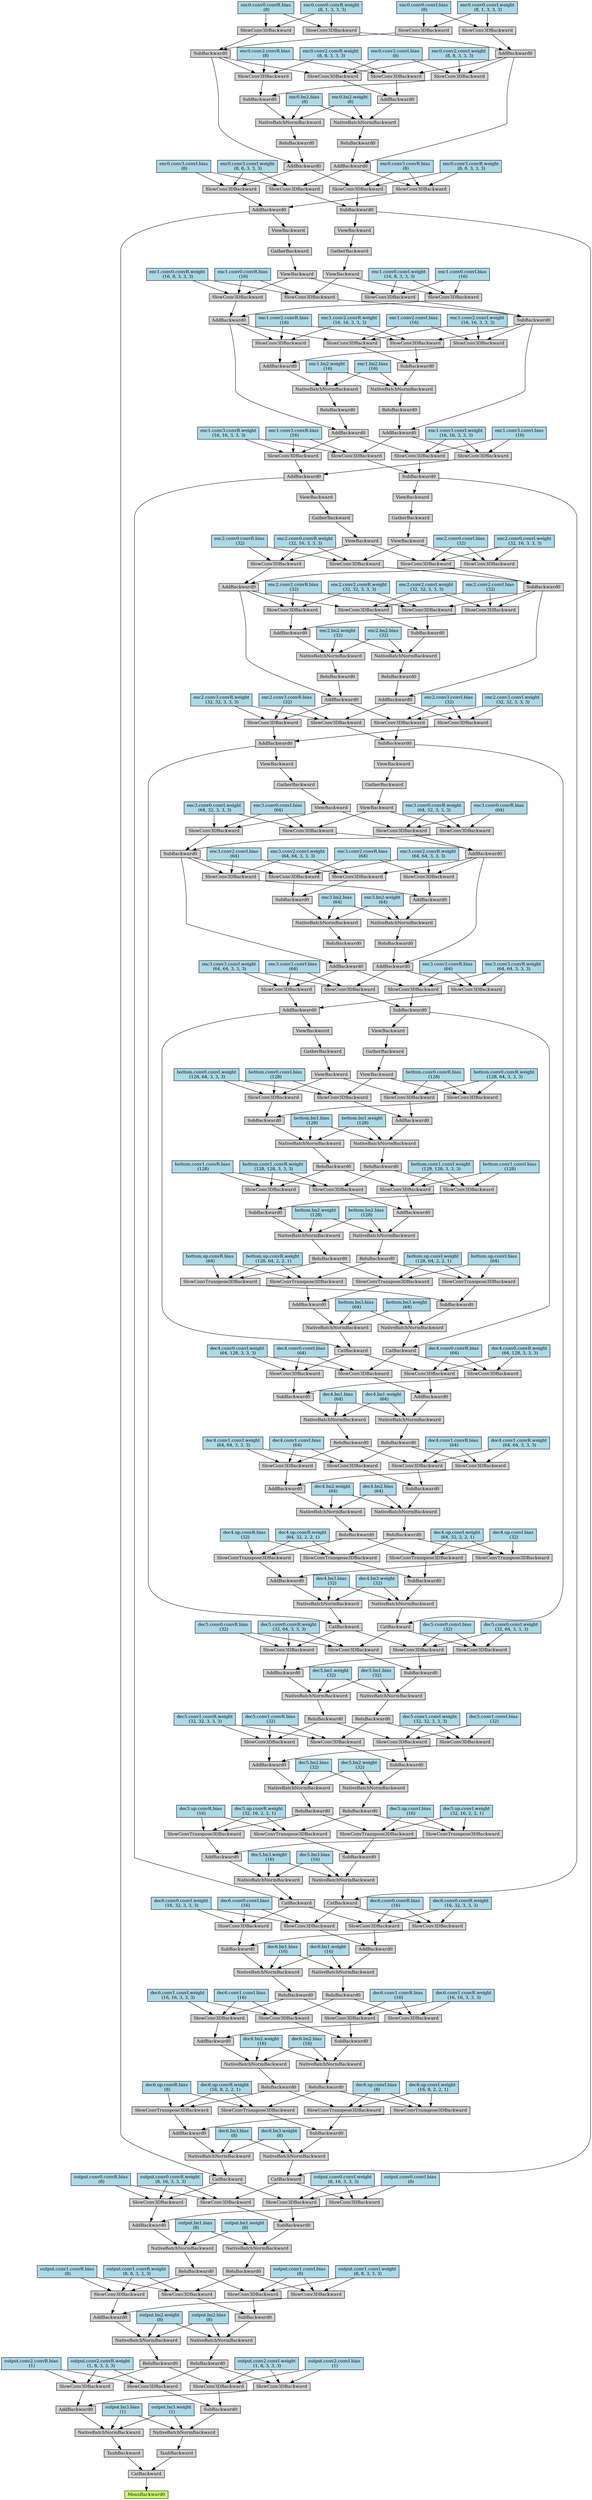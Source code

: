 digraph {
	graph [size="157.35,157.35"]
	node [align=left fontsize=12 height=0.2 ranksep=0.1 shape=box style=filled]
	140082809584384 [label=MeanBackward0 fillcolor=darkolivegreen1]
	140082809584440 -> 140082809584384
	140082809584440 [label=CatBackward]
	140082809584552 -> 140082809584440
	140082809584552 [label=TanhBackward]
	140082809584720 -> 140082809584552
	140082809584720 [label=NativeBatchNormBackward]
	140082809584832 -> 140082809584720
	140082809584832 [label=SubBackward0]
	140082809585056 -> 140082809584832
	140082809585056 [label=SlowConv3DBackward]
	140082809585224 -> 140082809585056
	140082809585224 [label=ReluBackward0]
	140082809585448 -> 140082809585224
	140082809585448 [label=NativeBatchNormBackward]
	140082809585560 -> 140082809585448
	140082809585560 [label=SubBackward0]
	140082809794744 -> 140082809585560
	140082809794744 [label=SlowConv3DBackward]
	140082809794912 -> 140082809794744
	140082809794912 [label=ReluBackward0]
	140082809795136 -> 140082809794912
	140082809795136 [label=NativeBatchNormBackward]
	140082809795248 -> 140082809795136
	140082809795248 [label=SubBackward0]
	140082809795472 -> 140082809795248
	140082809795472 [label=SlowConv3DBackward]
	140082809795640 -> 140082809795472
	140082809795640 [label=CatBackward]
	140082809795864 -> 140082809795640
	140082809795864 [label=NativeBatchNormBackward]
	140082809796032 -> 140082809795864
	140082809796032 [label=SubBackward0]
	140082809796256 -> 140082809796032
	140082809796256 [label=SlowConvTranspose3DBackward]
	140082809796424 -> 140082809796256
	140082809796424 [label=ReluBackward0]
	140082809796648 -> 140082809796424
	140082809796648 [label=NativeBatchNormBackward]
	140082809796760 -> 140082809796648
	140082809796760 [label=SubBackward0]
	140082809796984 -> 140082809796760
	140082809796984 [label=SlowConv3DBackward]
	140082809797152 -> 140082809796984
	140082809797152 [label=ReluBackward0]
	140082809797376 -> 140082809797152
	140082809797376 [label=NativeBatchNormBackward]
	140082809797488 -> 140082809797376
	140082809797488 [label=SubBackward0]
	140082809797712 -> 140082809797488
	140082809797712 [label=SlowConv3DBackward]
	140082809797880 -> 140082809797712
	140082809797880 [label=CatBackward]
	140082809798104 -> 140082809797880
	140082809798104 [label=NativeBatchNormBackward]
	140082809798272 -> 140082809798104
	140082809798272 [label=SubBackward0]
	140082809798496 -> 140082809798272
	140082809798496 [label=SlowConvTranspose3DBackward]
	140082809798728 -> 140082809798496
	140082809798728 [label=ReluBackward0]
	140082809798952 -> 140082809798728
	140082809798952 [label=NativeBatchNormBackward]
	140082809799064 -> 140082809798952
	140082809799064 [label=SubBackward0]
	140082809799288 -> 140082809799064
	140082809799288 [label=SlowConv3DBackward]
	140082809799456 -> 140082809799288
	140082809799456 [label=ReluBackward0]
	140082809799680 -> 140082809799456
	140082809799680 [label=NativeBatchNormBackward]
	140082809799792 -> 140082809799680
	140082809799792 [label=SubBackward0]
	140082809800016 -> 140082809799792
	140082809800016 [label=SlowConv3DBackward]
	140082809800184 -> 140082809800016
	140082809800184 [label=CatBackward]
	140082809800408 -> 140082809800184
	140082809800408 [label=NativeBatchNormBackward]
	140082809800576 -> 140082809800408
	140082809800576 [label=SubBackward0]
	140082809800800 -> 140082809800576
	140082809800800 [label=SlowConvTranspose3DBackward]
	140082809800968 -> 140082809800800
	140082809800968 [label=ReluBackward0]
	140082809801192 -> 140082809800968
	140082809801192 [label=NativeBatchNormBackward]
	140082809801360 -> 140082809801192
	140082809801360 [label=SubBackward0]
	140082809801584 -> 140082809801360
	140082809801584 [label=SlowConv3DBackward]
	140082809801752 -> 140082809801584
	140082809801752 [label=ReluBackward0]
	140082809801976 -> 140082809801752
	140082809801976 [label=NativeBatchNormBackward]
	140082809802144 -> 140082809801976
	140082809802144 [label=SubBackward0]
	140082809802368 -> 140082809802144
	140082809802368 [label=SlowConv3DBackward]
	140082809802536 -> 140082809802368
	140082809802536 [label=CatBackward]
	140082757677128 -> 140082809802536
	140082757677128 [label=NativeBatchNormBackward]
	140082757677296 -> 140082757677128
	140082757677296 [label=SubBackward0]
	140082757677520 -> 140082757677296
	140082757677520 [label=SlowConvTranspose3DBackward]
	140082757677688 -> 140082757677520
	140082757677688 [label=ReluBackward0]
	140082757677912 -> 140082757677688
	140082757677912 [label=NativeBatchNormBackward]
	140082757678080 -> 140082757677912
	140082757678080 [label=SubBackward0]
	140082757678304 -> 140082757678080
	140082757678304 [label=SlowConv3DBackward]
	140082757678472 -> 140082757678304
	140082757678472 [label=ReluBackward0]
	140082757678696 -> 140082757678472
	140082757678696 [label=NativeBatchNormBackward]
	140082757678864 -> 140082757678696
	140082757678864 [label=SubBackward0]
	140082757679088 -> 140082757678864
	140082757679088 [label=SlowConv3DBackward]
	140082757679256 -> 140082757679088
	140082757679256 [label=ViewBackward]
	140082757679480 -> 140082757679256
	140082757679480 [label=GatherBackward]
	140082757679648 -> 140082757679480
	140082757679648 [label=ViewBackward]
	140082757677184 -> 140082757679648
	140082757677184 [label=SubBackward0]
	140082757679928 -> 140082757677184
	140082757679928 [label=SlowConv3DBackward]
	140082757680096 -> 140082757679928
	140082757680096 [label=AddBackward0]
	140082757680320 -> 140082757680096
	140082757680320 [label=ReluBackward0]
	140082757680488 -> 140082757680320
	140082757680488 [label=NativeBatchNormBackward]
	140082757680656 -> 140082757680488
	140082757680656 [label=SubBackward0]
	140082757680880 -> 140082757680656
	140082757680880 [label=SlowConv3DBackward]
	140082757680376 -> 140082757680880
	140082757680376 [label=SubBackward0]
	140082757689472 -> 140082757680376
	140082757689472 [label=SlowConv3DBackward]
	140082757689640 -> 140082757689472
	140082757689640 [label=ViewBackward]
	140082757689864 -> 140082757689640
	140082757689864 [label=GatherBackward]
	140082757690032 -> 140082757689864
	140082757690032 [label=ViewBackward]
	140082809800464 -> 140082757690032
	140082809800464 [label=SubBackward0]
	140082757690312 -> 140082809800464
	140082757690312 [label=SlowConv3DBackward]
	140082757690480 -> 140082757690312
	140082757690480 [label=AddBackward0]
	140082757690704 -> 140082757690480
	140082757690704 [label=ReluBackward0]
	140082757690872 -> 140082757690704
	140082757690872 [label=NativeBatchNormBackward]
	140082757691040 -> 140082757690872
	140082757691040 [label=SubBackward0]
	140082757691264 -> 140082757691040
	140082757691264 [label=SlowConv3DBackward]
	140082757690760 -> 140082757691264
	140082757690760 [label=SubBackward0]
	140082757691600 -> 140082757690760
	140082757691600 [label=SlowConv3DBackward]
	140082757691768 -> 140082757691600
	140082757691768 [label=ViewBackward]
	140082757691992 -> 140082757691768
	140082757691992 [label=GatherBackward]
	140082757692160 -> 140082757691992
	140082757692160 [label=ViewBackward]
	140082809798160 -> 140082757692160
	140082809798160 [label=SubBackward0]
	140082757692440 -> 140082809798160
	140082757692440 [label=SlowConv3DBackward]
	140082757692608 -> 140082757692440
	140082757692608 [label=AddBackward0]
	140082757692832 -> 140082757692608
	140082757692832 [label=ReluBackward0]
	140082757693000 -> 140082757692832
	140082757693000 [label=NativeBatchNormBackward]
	140082757693168 -> 140082757693000
	140082757693168 [label=SubBackward0]
	140082757693392 -> 140082757693168
	140082757693392 [label=SlowConv3DBackward]
	140082757692888 -> 140082757693392
	140082757692888 [label=SubBackward0]
	140082757697888 -> 140082757692888
	140082757697888 [label=SlowConv3DBackward]
	140082757698056 -> 140082757697888
	140082757698056 [label=ViewBackward]
	140082757698280 -> 140082757698056
	140082757698280 [label=GatherBackward]
	140082757698448 -> 140082757698280
	140082757698448 [label=ViewBackward]
	140082809795920 -> 140082757698448
	140082809795920 [label=SubBackward0]
	140082757698728 -> 140082809795920
	140082757698728 [label=SlowConv3DBackward]
	140082757698896 -> 140082757698728
	140082757698896 [label=AddBackward0]
	140082757699120 -> 140082757698896
	140082757699120 [label=ReluBackward0]
	140082757699288 -> 140082757699120
	140082757699288 [label=NativeBatchNormBackward]
	140082757699456 -> 140082757699288
	140082757699456 [label=SubBackward0]
	140082757699680 -> 140082757699456
	140082757699680 [label=SlowConv3DBackward]
	140082757699176 -> 140082757699680
	140082757699176 [label=SubBackward0]
	140082757700016 -> 140082757699176
	140082757700016 [label=SlowConv3DBackward]
	140082757700184 -> 140082757700016
	140082757700184 [label="enc0.conv0.convR.weight
 (8, 1, 3, 3, 3)" fillcolor=lightblue]
	140082757700240 -> 140082757700016
	140082757700240 [label="enc0.conv0.convR.bias
 (8)" fillcolor=lightblue]
	140082757700072 -> 140082757699176
	140082757700072 [label=SlowConv3DBackward]
	140082757700296 -> 140082757700072
	140082757700296 [label="enc0.conv0.convI.weight
 (8, 1, 3, 3, 3)" fillcolor=lightblue]
	140082757700352 -> 140082757700072
	140082757700352 [label="enc0.conv0.convI.bias
 (8)" fillcolor=lightblue]
	140082757699848 -> 140082757699680
	140082757699848 [label="enc0.conv2.convR.weight
 (8, 8, 3, 3, 3)" fillcolor=lightblue]
	140082757699904 -> 140082757699680
	140082757699904 [label="enc0.conv2.convR.bias
 (8)" fillcolor=lightblue]
	140082757699736 -> 140082757699456
	140082757699736 [label=SlowConv3DBackward]
	140082757699960 -> 140082757699736
	140082757699960 [label=AddBackward0]
	140082757700520 -> 140082757699960
	140082757700520 [label=SlowConv3DBackward]
	140082757700184 -> 140082757700520
	140082757700240 -> 140082757700520
	140082757700744 -> 140082757699960
	140082757700744 [label=SlowConv3DBackward]
	140082757700296 -> 140082757700744
	140082757700352 -> 140082757700744
	140082757700128 -> 140082757699736
	140082757700128 [label="enc0.conv2.convI.weight
 (8, 8, 3, 3, 3)" fillcolor=lightblue]
	140082757700688 -> 140082757699736
	140082757700688 [label="enc0.conv2.convI.bias
 (8)" fillcolor=lightblue]
	140082757699512 -> 140082757699288
	140082757699512 [label="enc0.bn2.weight
 (8)" fillcolor=lightblue]
	140082757699568 -> 140082757699288
	140082757699568 [label="enc0.bn2.bias
 (8)" fillcolor=lightblue]
	140082757699176 -> 140082757698896
	140082757698952 -> 140082757698728
	140082757698952 [label="enc0.conv3.convR.weight
 (8, 8, 3, 3, 3)" fillcolor=lightblue]
	140082757699008 -> 140082757698728
	140082757699008 [label="enc0.conv3.convR.bias
 (8)" fillcolor=lightblue]
	140082757698784 -> 140082809795920
	140082757698784 [label=SlowConv3DBackward]
	140082757699064 -> 140082757698784
	140082757699064 [label=AddBackward0]
	140082757699792 -> 140082757699064
	140082757699792 [label=ReluBackward0]
	140082757700800 -> 140082757699792
	140082757700800 [label=NativeBatchNormBackward]
	140082757700912 -> 140082757700800
	140082757700912 [label=AddBackward0]
	140082757701024 -> 140082757700912
	140082757701024 [label=SlowConv3DBackward]
	140082757699960 -> 140082757701024
	140082757699848 -> 140082757701024
	140082757699904 -> 140082757701024
	140082757701080 -> 140082757700912
	140082757701080 [label=SlowConv3DBackward]
	140082757699176 -> 140082757701080
	140082757700128 -> 140082757701080
	140082757700688 -> 140082757701080
	140082757699512 -> 140082757700800
	140082757699568 -> 140082757700800
	140082757699960 -> 140082757699064
	140082757699232 -> 140082757698784
	140082757699232 [label="enc0.conv3.convI.weight
 (8, 8, 3, 3, 3)" fillcolor=lightblue]
	140082757699344 -> 140082757698784
	140082757699344 [label="enc0.conv3.convI.bias
 (8)" fillcolor=lightblue]
	140082757698112 -> 140082757697888
	140082757698112 [label="enc1.conv0.convR.weight
 (16, 8, 3, 3, 3)" fillcolor=lightblue]
	140082757698168 -> 140082757697888
	140082757698168 [label="enc1.conv0.convR.bias
 (16)" fillcolor=lightblue]
	140082757697944 -> 140082757692888
	140082757697944 [label=SlowConv3DBackward]
	140082757698224 -> 140082757697944
	140082757698224 [label=ViewBackward]
	140082757698840 -> 140082757698224
	140082757698840 [label=GatherBackward]
	140082757700632 -> 140082757698840
	140082757700632 [label=ViewBackward]
	140082757700968 -> 140082757700632
	140082757700968 [label=AddBackward0]
	140082757701192 -> 140082757700968
	140082757701192 [label=SlowConv3DBackward]
	140082757699064 -> 140082757701192
	140082757698952 -> 140082757701192
	140082757699008 -> 140082757701192
	140082757701248 -> 140082757700968
	140082757701248 [label=SlowConv3DBackward]
	140082757698896 -> 140082757701248
	140082757699232 -> 140082757701248
	140082757699344 -> 140082757701248
	140082757698504 -> 140082757697944
	140082757698504 [label="enc1.conv0.convI.weight
 (16, 8, 3, 3, 3)" fillcolor=lightblue]
	140082757698336 -> 140082757697944
	140082757698336 [label="enc1.conv0.convI.bias
 (16)" fillcolor=lightblue]
	140082757697720 -> 140082757693392
	140082757697720 [label="enc1.conv2.convR.weight
 (16, 16, 3, 3, 3)" fillcolor=lightblue]
	140082757697776 -> 140082757693392
	140082757697776 [label="enc1.conv2.convR.bias
 (16)" fillcolor=lightblue]
	140082757697608 -> 140082757693168
	140082757697608 [label=SlowConv3DBackward]
	140082757697832 -> 140082757697608
	140082757697832 [label=AddBackward0]
	140082757699624 -> 140082757697832
	140082757699624 [label=SlowConv3DBackward]
	140082757698224 -> 140082757699624
	140082757698112 -> 140082757699624
	140082757698168 -> 140082757699624
	140082757701136 -> 140082757697832
	140082757701136 [label=SlowConv3DBackward]
	140082757698056 -> 140082757701136
	140082757698504 -> 140082757701136
	140082757698336 -> 140082757701136
	140082757698616 -> 140082757697608
	140082757698616 [label="enc1.conv2.convI.weight
 (16, 16, 3, 3, 3)" fillcolor=lightblue]
	140082757700856 -> 140082757697608
	140082757700856 [label="enc1.conv2.convI.bias
 (16)" fillcolor=lightblue]
	140082757693224 -> 140082757693000
	140082757693224 [label="enc1.bn2.weight
 (16)" fillcolor=lightblue]
	140082757693280 -> 140082757693000
	140082757693280 [label="enc1.bn2.bias
 (16)" fillcolor=lightblue]
	140082757692888 -> 140082757692608
	140082757692664 -> 140082757692440
	140082757692664 [label="enc1.conv3.convR.weight
 (16, 16, 3, 3, 3)" fillcolor=lightblue]
	140082757692720 -> 140082757692440
	140082757692720 [label="enc1.conv3.convR.bias
 (16)" fillcolor=lightblue]
	140082757692496 -> 140082809798160
	140082757692496 [label=SlowConv3DBackward]
	140082757692776 -> 140082757692496
	140082757692776 [label=AddBackward0]
	140082757697664 -> 140082757692776
	140082757697664 [label=ReluBackward0]
	140082757701360 -> 140082757697664
	140082757701360 [label=NativeBatchNormBackward]
	140082757701304 -> 140082757701360
	140082757701304 [label=AddBackward0]
	140082757701528 -> 140082757701304
	140082757701528 [label=SlowConv3DBackward]
	140082757697832 -> 140082757701528
	140082757697720 -> 140082757701528
	140082757697776 -> 140082757701528
	140082757701584 -> 140082757701304
	140082757701584 [label=SlowConv3DBackward]
	140082757692888 -> 140082757701584
	140082757698616 -> 140082757701584
	140082757700856 -> 140082757701584
	140082757693224 -> 140082757701360
	140082757693280 -> 140082757701360
	140082757697832 -> 140082757692776
	140082757693056 -> 140082757692496
	140082757693056 [label="enc1.conv3.convI.weight
 (16, 16, 3, 3, 3)" fillcolor=lightblue]
	140082757692944 -> 140082757692496
	140082757692944 [label="enc1.conv3.convI.bias
 (16)" fillcolor=lightblue]
	140082757691824 -> 140082757691600
	140082757691824 [label="enc2.conv0.convR.weight
 (32, 16, 3, 3, 3)" fillcolor=lightblue]
	140082757691880 -> 140082757691600
	140082757691880 [label="enc2.conv0.convR.bias
 (32)" fillcolor=lightblue]
	140082757691656 -> 140082757690760
	140082757691656 [label=SlowConv3DBackward]
	140082757691936 -> 140082757691656
	140082757691936 [label=ViewBackward]
	140082757692552 -> 140082757691936
	140082757692552 [label=GatherBackward]
	140082757701416 -> 140082757692552
	140082757701416 [label=ViewBackward]
	140082757698000 -> 140082757701416
	140082757698000 [label=AddBackward0]
	140082757722240 -> 140082757698000
	140082757722240 [label=SlowConv3DBackward]
	140082757692776 -> 140082757722240
	140082757692664 -> 140082757722240
	140082757692720 -> 140082757722240
	140082757722296 -> 140082757698000
	140082757722296 [label=SlowConv3DBackward]
	140082757692608 -> 140082757722296
	140082757693056 -> 140082757722296
	140082757692944 -> 140082757722296
	140082757692216 -> 140082757691656
	140082757692216 [label="enc2.conv0.convI.weight
 (32, 16, 3, 3, 3)" fillcolor=lightblue]
	140082757692328 -> 140082757691656
	140082757692328 [label="enc2.conv0.convI.bias
 (32)" fillcolor=lightblue]
	140082757691432 -> 140082757691264
	140082757691432 [label="enc2.conv2.convR.weight
 (32, 32, 3, 3, 3)" fillcolor=lightblue]
	140082757691488 -> 140082757691264
	140082757691488 [label="enc2.conv2.convR.bias
 (32)" fillcolor=lightblue]
	140082757691320 -> 140082757691040
	140082757691320 [label=SlowConv3DBackward]
	140082757691544 -> 140082757691320
	140082757691544 [label=AddBackward0]
	140082757700576 -> 140082757691544
	140082757700576 [label=SlowConv3DBackward]
	140082757691936 -> 140082757700576
	140082757691824 -> 140082757700576
	140082757691880 -> 140082757700576
	140082757722184 -> 140082757691544
	140082757722184 [label=SlowConv3DBackward]
	140082757691768 -> 140082757722184
	140082757692216 -> 140082757722184
	140082757692328 -> 140082757722184
	140082757692048 -> 140082757691320
	140082757692048 [label="enc2.conv2.convI.weight
 (32, 32, 3, 3, 3)" fillcolor=lightblue]
	140082757691712 -> 140082757691320
	140082757691712 [label="enc2.conv2.convI.bias
 (32)" fillcolor=lightblue]
	140082757691096 -> 140082757690872
	140082757691096 [label="enc2.bn2.weight
 (32)" fillcolor=lightblue]
	140082757691152 -> 140082757690872
	140082757691152 [label="enc2.bn2.bias
 (32)" fillcolor=lightblue]
	140082757690760 -> 140082757690480
	140082757690536 -> 140082757690312
	140082757690536 [label="enc2.conv3.convR.weight
 (32, 32, 3, 3, 3)" fillcolor=lightblue]
	140082757690592 -> 140082757690312
	140082757690592 [label="enc2.conv3.convR.bias
 (32)" fillcolor=lightblue]
	140082757690368 -> 140082809800464
	140082757690368 [label=SlowConv3DBackward]
	140082757690648 -> 140082757690368
	140082757690648 [label=AddBackward0]
	140082757691376 -> 140082757690648
	140082757691376 [label=ReluBackward0]
	140082757722408 -> 140082757691376
	140082757722408 [label=NativeBatchNormBackward]
	140082757722352 -> 140082757722408
	140082757722352 [label=AddBackward0]
	140082757722576 -> 140082757722352
	140082757722576 [label=SlowConv3DBackward]
	140082757691544 -> 140082757722576
	140082757691432 -> 140082757722576
	140082757691488 -> 140082757722576
	140082757722632 -> 140082757722352
	140082757722632 [label=SlowConv3DBackward]
	140082757690760 -> 140082757722632
	140082757692048 -> 140082757722632
	140082757691712 -> 140082757722632
	140082757691096 -> 140082757722408
	140082757691152 -> 140082757722408
	140082757691544 -> 140082757690648
	140082757690928 -> 140082757690368
	140082757690928 [label="enc2.conv3.convI.weight
 (32, 32, 3, 3, 3)" fillcolor=lightblue]
	140082757691208 -> 140082757690368
	140082757691208 [label="enc2.conv3.convI.bias
 (32)" fillcolor=lightblue]
	140082757689696 -> 140082757689472
	140082757689696 [label="enc3.conv0.convR.weight
 (64, 32, 3, 3, 3)" fillcolor=lightblue]
	140082757689752 -> 140082757689472
	140082757689752 [label="enc3.conv0.convR.bias
 (64)" fillcolor=lightblue]
	140082757689528 -> 140082757680376
	140082757689528 [label=SlowConv3DBackward]
	140082757689808 -> 140082757689528
	140082757689808 [label=ViewBackward]
	140082757690424 -> 140082757689808
	140082757690424 [label=GatherBackward]
	140082757701472 -> 140082757690424
	140082757701472 [label=ViewBackward]
	140082757722520 -> 140082757701472
	140082757722520 [label=AddBackward0]
	140082757722744 -> 140082757722520
	140082757722744 [label=SlowConv3DBackward]
	140082757690648 -> 140082757722744
	140082757690536 -> 140082757722744
	140082757690592 -> 140082757722744
	140082757722800 -> 140082757722520
	140082757722800 [label=SlowConv3DBackward]
	140082757690480 -> 140082757722800
	140082757690928 -> 140082757722800
	140082757691208 -> 140082757722800
	140082757690088 -> 140082757689528
	140082757690088 [label="enc3.conv0.convI.weight
 (64, 32, 3, 3, 3)" fillcolor=lightblue]
	140082757690200 -> 140082757689528
	140082757690200 [label="enc3.conv0.convI.bias
 (64)" fillcolor=lightblue]
	140082757681048 -> 140082757680880
	140082757681048 [label="enc3.conv2.convR.weight
 (64, 64, 3, 3, 3)" fillcolor=lightblue]
	140082757681104 -> 140082757680880
	140082757681104 [label="enc3.conv2.convR.bias
 (64)" fillcolor=lightblue]
	140082757680936 -> 140082757680656
	140082757680936 [label=SlowConv3DBackward]
	140082757689416 -> 140082757680936
	140082757689416 [label=AddBackward0]
	140082757722464 -> 140082757689416
	140082757722464 [label=SlowConv3DBackward]
	140082757689808 -> 140082757722464
	140082757689696 -> 140082757722464
	140082757689752 -> 140082757722464
	140082757722688 -> 140082757689416
	140082757722688 [label=SlowConv3DBackward]
	140082757689640 -> 140082757722688
	140082757690088 -> 140082757722688
	140082757690200 -> 140082757722688
	140082757689920 -> 140082757680936
	140082757689920 [label="enc3.conv2.convI.weight
 (64, 64, 3, 3, 3)" fillcolor=lightblue]
	140082757690816 -> 140082757680936
	140082757690816 [label="enc3.conv2.convI.bias
 (64)" fillcolor=lightblue]
	140082757680712 -> 140082757680488
	140082757680712 [label="enc3.bn2.weight
 (64)" fillcolor=lightblue]
	140082757680768 -> 140082757680488
	140082757680768 [label="enc3.bn2.bias
 (64)" fillcolor=lightblue]
	140082757680376 -> 140082757680096
	140082757680152 -> 140082757679928
	140082757680152 [label="enc3.conv3.convR.weight
 (64, 64, 3, 3, 3)" fillcolor=lightblue]
	140082757680208 -> 140082757679928
	140082757680208 [label="enc3.conv3.convR.bias
 (64)" fillcolor=lightblue]
	140082757679984 -> 140082757677184
	140082757679984 [label=SlowConv3DBackward]
	140082757680264 -> 140082757679984
	140082757680264 [label=AddBackward0]
	140082757693336 -> 140082757680264
	140082757693336 [label=ReluBackward0]
	140082757722912 -> 140082757693336
	140082757722912 [label=NativeBatchNormBackward]
	140082757722856 -> 140082757722912
	140082757722856 [label=AddBackward0]
	140082757723080 -> 140082757722856
	140082757723080 [label=SlowConv3DBackward]
	140082757689416 -> 140082757723080
	140082757681048 -> 140082757723080
	140082757681104 -> 140082757723080
	140082757723136 -> 140082757722856
	140082757723136 [label=SlowConv3DBackward]
	140082757680376 -> 140082757723136
	140082757689920 -> 140082757723136
	140082757690816 -> 140082757723136
	140082757680712 -> 140082757722912
	140082757680768 -> 140082757722912
	140082757689416 -> 140082757680264
	140082757680544 -> 140082757679984
	140082757680544 [label="enc3.conv3.convI.weight
 (64, 64, 3, 3, 3)" fillcolor=lightblue]
	140082757680432 -> 140082757679984
	140082757680432 [label="enc3.conv3.convI.bias
 (64)" fillcolor=lightblue]
	140082757679312 -> 140082757679088
	140082757679312 [label="bottom.conv0.convR.weight
 (128, 64, 3, 3, 3)" fillcolor=lightblue]
	140082757679368 -> 140082757679088
	140082757679368 [label="bottom.conv0.convR.bias
 (128)" fillcolor=lightblue]
	140082757679144 -> 140082757678864
	140082757679144 [label=SlowConv3DBackward]
	140082757679424 -> 140082757679144
	140082757679424 [label=ViewBackward]
	140082757680040 -> 140082757679424
	140082757680040 [label=GatherBackward]
	140082757689584 -> 140082757680040
	140082757689584 [label=ViewBackward]
	140082757723024 -> 140082757689584
	140082757723024 [label=AddBackward0]
	140082757723248 -> 140082757723024
	140082757723248 [label=SlowConv3DBackward]
	140082757680264 -> 140082757723248
	140082757680152 -> 140082757723248
	140082757680208 -> 140082757723248
	140082757723304 -> 140082757723024
	140082757723304 [label=SlowConv3DBackward]
	140082757680096 -> 140082757723304
	140082757680544 -> 140082757723304
	140082757680432 -> 140082757723304
	140082757679704 -> 140082757679144
	140082757679704 [label="bottom.conv0.convI.weight
 (128, 64, 3, 3, 3)" fillcolor=lightblue]
	140082757679816 -> 140082757679144
	140082757679816 [label="bottom.conv0.convI.bias
 (128)" fillcolor=lightblue]
	140082757678920 -> 140082757678696
	140082757678920 [label="bottom.bn1.weight
 (128)" fillcolor=lightblue]
	140082757678976 -> 140082757678696
	140082757678976 [label="bottom.bn1.bias
 (128)" fillcolor=lightblue]
	140082757678528 -> 140082757678304
	140082757678528 [label="bottom.conv1.convR.weight
 (128, 128, 3, 3, 3)" fillcolor=lightblue]
	140082757678584 -> 140082757678304
	140082757678584 [label="bottom.conv1.convR.bias
 (128)" fillcolor=lightblue]
	140082757678360 -> 140082757678080
	140082757678360 [label=SlowConv3DBackward]
	140082757678640 -> 140082757678360
	140082757678640 [label=ReluBackward0]
	140082757679536 -> 140082757678640
	140082757679536 [label=NativeBatchNormBackward]
	140082757722968 -> 140082757679536
	140082757722968 [label=AddBackward0]
	140082757723360 -> 140082757722968
	140082757723360 [label=SlowConv3DBackward]
	140082757679424 -> 140082757723360
	140082757679312 -> 140082757723360
	140082757679368 -> 140082757723360
	140082757723416 -> 140082757722968
	140082757723416 [label=SlowConv3DBackward]
	140082757679256 -> 140082757723416
	140082757679704 -> 140082757723416
	140082757679816 -> 140082757723416
	140082757678920 -> 140082757679536
	140082757678976 -> 140082757679536
	140082757679032 -> 140082757678360
	140082757679032 [label="bottom.conv1.convI.weight
 (128, 128, 3, 3, 3)" fillcolor=lightblue]
	140082757679200 -> 140082757678360
	140082757679200 [label="bottom.conv1.convI.bias
 (128)" fillcolor=lightblue]
	140082757678136 -> 140082757677912
	140082757678136 [label="bottom.bn2.weight
 (128)" fillcolor=lightblue]
	140082757678192 -> 140082757677912
	140082757678192 [label="bottom.bn2.bias
 (128)" fillcolor=lightblue]
	140082757677744 -> 140082757677520
	140082757677744 [label="bottom.up.convR.weight
 (128, 64, 2, 2, 1)" fillcolor=lightblue]
	140082757677800 -> 140082757677520
	140082757677800 [label="bottom.up.convR.bias
 (64)" fillcolor=lightblue]
	140082757677576 -> 140082757677296
	140082757677576 [label=SlowConvTranspose3DBackward]
	140082757677856 -> 140082757677576
	140082757677856 [label=ReluBackward0]
	140082757678752 -> 140082757677856
	140082757678752 [label=NativeBatchNormBackward]
	140082757723192 -> 140082757678752
	140082757723192 [label=AddBackward0]
	140082757723528 -> 140082757723192
	140082757723528 [label=SlowConv3DBackward]
	140082757678640 -> 140082757723528
	140082757678528 -> 140082757723528
	140082757678584 -> 140082757723528
	140082757723584 -> 140082757723192
	140082757723584 [label=SlowConv3DBackward]
	140082757678472 -> 140082757723584
	140082757679032 -> 140082757723584
	140082757679200 -> 140082757723584
	140082757678136 -> 140082757678752
	140082757678192 -> 140082757678752
	140082757678248 -> 140082757677576
	140082757678248 [label="bottom.up.convI.weight
 (128, 64, 2, 2, 1)" fillcolor=lightblue]
	140082757678416 -> 140082757677576
	140082757678416 [label="bottom.up.convI.bias
 (64)" fillcolor=lightblue]
	140082757677352 -> 140082757677128
	140082757677352 [label="bottom.bn3.weight
 (64)" fillcolor=lightblue]
	140082757677408 -> 140082757677128
	140082757677408 [label="bottom.bn3.bias
 (64)" fillcolor=lightblue]
	140082757677184 -> 140082809802536
	140082809802592 -> 140082809802368
	140082809802592 [label="dec4.conv0.convR.weight
 (64, 128, 3, 3, 3)" fillcolor=lightblue]
	140082809802648 -> 140082809802368
	140082809802648 [label="dec4.conv0.convR.bias
 (64)" fillcolor=lightblue]
	140082809802424 -> 140082809802144
	140082809802424 [label=SlowConv3DBackward]
	140082809802704 -> 140082809802424
	140082809802704 [label=CatBackward]
	140082757677968 -> 140082809802704
	140082757677968 [label=NativeBatchNormBackward]
	140082757723472 -> 140082757677968
	140082757723472 [label=AddBackward0]
	140082757723696 -> 140082757723472
	140082757723696 [label=SlowConvTranspose3DBackward]
	140082757677856 -> 140082757723696
	140082757677744 -> 140082757723696
	140082757677800 -> 140082757723696
	140082757723752 -> 140082757723472
	140082757723752 [label=SlowConvTranspose3DBackward]
	140082757677688 -> 140082757723752
	140082757678248 -> 140082757723752
	140082757678416 -> 140082757723752
	140082757677352 -> 140082757677968
	140082757677408 -> 140082757677968
	140082757723024 -> 140082809802704
	140082757677464 -> 140082809802424
	140082757677464 [label="dec4.conv0.convI.weight
 (64, 128, 3, 3, 3)" fillcolor=lightblue]
	140082757677632 -> 140082809802424
	140082757677632 [label="dec4.conv0.convI.bias
 (64)" fillcolor=lightblue]
	140082809802200 -> 140082809801976
	140082809802200 [label="dec4.bn1.weight
 (64)" fillcolor=lightblue]
	140082809802256 -> 140082809801976
	140082809802256 [label="dec4.bn1.bias
 (64)" fillcolor=lightblue]
	140082809801808 -> 140082809801584
	140082809801808 [label="dec4.conv1.convR.weight
 (64, 64, 3, 3, 3)" fillcolor=lightblue]
	140082809801864 -> 140082809801584
	140082809801864 [label="dec4.conv1.convR.bias
 (64)" fillcolor=lightblue]
	140082809801640 -> 140082809801360
	140082809801640 [label=SlowConv3DBackward]
	140082809801920 -> 140082809801640
	140082809801920 [label=ReluBackward0]
	140082757677240 -> 140082809801920
	140082757677240 [label=NativeBatchNormBackward]
	140082757723640 -> 140082757677240
	140082757723640 [label=AddBackward0]
	140082757723864 -> 140082757723640
	140082757723864 [label=SlowConv3DBackward]
	140082809802704 -> 140082757723864
	140082809802592 -> 140082757723864
	140082809802648 -> 140082757723864
	140082757723920 -> 140082757723640
	140082757723920 [label=SlowConv3DBackward]
	140082809802536 -> 140082757723920
	140082757677464 -> 140082757723920
	140082757677632 -> 140082757723920
	140082809802200 -> 140082757677240
	140082809802256 -> 140082757677240
	140082809802312 -> 140082809801640
	140082809802312 [label="dec4.conv1.convI.weight
 (64, 64, 3, 3, 3)" fillcolor=lightblue]
	140082809802032 -> 140082809801640
	140082809802032 [label="dec4.conv1.convI.bias
 (64)" fillcolor=lightblue]
	140082809801416 -> 140082809801192
	140082809801416 [label="dec4.bn2.weight
 (64)" fillcolor=lightblue]
	140082809801472 -> 140082809801192
	140082809801472 [label="dec4.bn2.bias
 (64)" fillcolor=lightblue]
	140082809801024 -> 140082809800800
	140082809801024 [label="dec4.up.convR.weight
 (64, 32, 2, 2, 1)" fillcolor=lightblue]
	140082809801080 -> 140082809800800
	140082809801080 [label="dec4.up.convR.bias
 (32)" fillcolor=lightblue]
	140082809800856 -> 140082809800576
	140082809800856 [label=SlowConvTranspose3DBackward]
	140082809801136 -> 140082809800856
	140082809801136 [label=ReluBackward0]
	140082757680824 -> 140082809801136
	140082757680824 [label=NativeBatchNormBackward]
	140082757723808 -> 140082757680824
	140082757723808 [label=AddBackward0]
	140082757724032 -> 140082757723808
	140082757724032 [label=SlowConv3DBackward]
	140082809801920 -> 140082757724032
	140082809801808 -> 140082757724032
	140082809801864 -> 140082757724032
	140082757724088 -> 140082757723808
	140082757724088 [label=SlowConv3DBackward]
	140082809801752 -> 140082757724088
	140082809802312 -> 140082757724088
	140082809802032 -> 140082757724088
	140082809801416 -> 140082757680824
	140082809801472 -> 140082757680824
	140082809801528 -> 140082809800856
	140082809801528 [label="dec4.up.convI.weight
 (64, 32, 2, 2, 1)" fillcolor=lightblue]
	140082809801696 -> 140082809800856
	140082809801696 [label="dec4.up.convI.bias
 (32)" fillcolor=lightblue]
	140082809800632 -> 140082809800408
	140082809800632 [label="dec4.bn3.weight
 (32)" fillcolor=lightblue]
	140082809800688 -> 140082809800408
	140082809800688 [label="dec4.bn3.bias
 (32)" fillcolor=lightblue]
	140082809800464 -> 140082809800184
	140082809800240 -> 140082809800016
	140082809800240 [label="dec5.conv0.convR.weight
 (32, 64, 3, 3, 3)" fillcolor=lightblue]
	140082809800296 -> 140082809800016
	140082809800296 [label="dec5.conv0.convR.bias
 (32)" fillcolor=lightblue]
	140082809800072 -> 140082809799792
	140082809800072 [label=SlowConv3DBackward]
	140082809800352 -> 140082809800072
	140082809800352 [label=CatBackward]
	140082809801248 -> 140082809800352
	140082809801248 [label=NativeBatchNormBackward]
	140082757723976 -> 140082809801248
	140082757723976 [label=AddBackward0]
	140082757724200 -> 140082757723976
	140082757724200 [label=SlowConvTranspose3DBackward]
	140082809801136 -> 140082757724200
	140082809801024 -> 140082757724200
	140082809801080 -> 140082757724200
	140082757724256 -> 140082757723976
	140082757724256 [label=SlowConvTranspose3DBackward]
	140082809800968 -> 140082757724256
	140082809801528 -> 140082757724256
	140082809801696 -> 140082757724256
	140082809800632 -> 140082809801248
	140082809800688 -> 140082809801248
	140082757722520 -> 140082809800352
	140082809800744 -> 140082809800072
	140082809800744 [label="dec5.conv0.convI.weight
 (32, 64, 3, 3, 3)" fillcolor=lightblue]
	140082809800912 -> 140082809800072
	140082809800912 [label="dec5.conv0.convI.bias
 (32)" fillcolor=lightblue]
	140082809799848 -> 140082809799680
	140082809799848 [label="dec5.bn1.weight
 (32)" fillcolor=lightblue]
	140082809799904 -> 140082809799680
	140082809799904 [label="dec5.bn1.bias
 (32)" fillcolor=lightblue]
	140082809799512 -> 140082809799288
	140082809799512 [label="dec5.conv1.convR.weight
 (32, 32, 3, 3, 3)" fillcolor=lightblue]
	140082809799568 -> 140082809799288
	140082809799568 [label="dec5.conv1.convR.bias
 (32)" fillcolor=lightblue]
	140082809799344 -> 140082809799064
	140082809799344 [label=SlowConv3DBackward]
	140082809799624 -> 140082809799344
	140082809799624 [label=ReluBackward0]
	140082809800520 -> 140082809799624
	140082809800520 [label=NativeBatchNormBackward]
	140082757724144 -> 140082809800520
	140082757724144 [label=AddBackward0]
	140082757724368 -> 140082757724144
	140082757724368 [label=SlowConv3DBackward]
	140082809800352 -> 140082757724368
	140082809800240 -> 140082757724368
	140082809800296 -> 140082757724368
	140082757724424 -> 140082757724144
	140082757724424 [label=SlowConv3DBackward]
	140082809800184 -> 140082757724424
	140082809800744 -> 140082757724424
	140082809800912 -> 140082757724424
	140082809799848 -> 140082809800520
	140082809799904 -> 140082809800520
	140082809799960 -> 140082809799344
	140082809799960 [label="dec5.conv1.convI.weight
 (32, 32, 3, 3, 3)" fillcolor=lightblue]
	140082809800128 -> 140082809799344
	140082809800128 [label="dec5.conv1.convI.bias
 (32)" fillcolor=lightblue]
	140082809799120 -> 140082809798952
	140082809799120 [label="dec5.bn2.weight
 (32)" fillcolor=lightblue]
	140082809799176 -> 140082809798952
	140082809799176 [label="dec5.bn2.bias
 (32)" fillcolor=lightblue]
	140082809798784 -> 140082809798496
	140082809798784 [label="dec5.up.convR.weight
 (32, 16, 2, 2, 1)" fillcolor=lightblue]
	140082809798840 -> 140082809798496
	140082809798840 [label="dec5.up.convR.bias
 (16)" fillcolor=lightblue]
	140082809798552 -> 140082809798272
	140082809798552 [label=SlowConvTranspose3DBackward]
	140082809798896 -> 140082809798552
	140082809798896 [label=ReluBackward0]
	140082809799736 -> 140082809798896
	140082809799736 [label=NativeBatchNormBackward]
	140082757724312 -> 140082809799736
	140082757724312 [label=AddBackward0]
	140082757724536 -> 140082757724312
	140082757724536 [label=SlowConv3DBackward]
	140082809799624 -> 140082757724536
	140082809799512 -> 140082757724536
	140082809799568 -> 140082757724536
	140082757724592 -> 140082757724312
	140082757724592 [label=SlowConv3DBackward]
	140082809799456 -> 140082757724592
	140082809799960 -> 140082757724592
	140082809800128 -> 140082757724592
	140082809799120 -> 140082809799736
	140082809799176 -> 140082809799736
	140082809799232 -> 140082809798552
	140082809799232 [label="dec5.up.convI.weight
 (32, 16, 2, 2, 1)" fillcolor=lightblue]
	140082809799400 -> 140082809798552
	140082809799400 [label="dec5.up.convI.bias
 (16)" fillcolor=lightblue]
	140082809798328 -> 140082809798104
	140082809798328 [label="dec5.bn3.weight
 (16)" fillcolor=lightblue]
	140082809798384 -> 140082809798104
	140082809798384 [label="dec5.bn3.bias
 (16)" fillcolor=lightblue]
	140082809798160 -> 140082809797880
	140082809797936 -> 140082809797712
	140082809797936 [label="dec6.conv0.convR.weight
 (16, 32, 3, 3, 3)" fillcolor=lightblue]
	140082809797992 -> 140082809797712
	140082809797992 [label="dec6.conv0.convR.bias
 (16)" fillcolor=lightblue]
	140082809797768 -> 140082809797488
	140082809797768 [label=SlowConv3DBackward]
	140082809798048 -> 140082809797768
	140082809798048 [label=CatBackward]
	140082809799008 -> 140082809798048
	140082809799008 [label=NativeBatchNormBackward]
	140082757724480 -> 140082809799008
	140082757724480 [label=AddBackward0]
	140082757724704 -> 140082757724480
	140082757724704 [label=SlowConvTranspose3DBackward]
	140082809798896 -> 140082757724704
	140082809798784 -> 140082757724704
	140082809798840 -> 140082757724704
	140082757724760 -> 140082757724480
	140082757724760 [label=SlowConvTranspose3DBackward]
	140082809798728 -> 140082757724760
	140082809799232 -> 140082757724760
	140082809799400 -> 140082757724760
	140082809798328 -> 140082809799008
	140082809798384 -> 140082809799008
	140082757698000 -> 140082809798048
	140082809798440 -> 140082809797768
	140082809798440 [label="dec6.conv0.convI.weight
 (16, 32, 3, 3, 3)" fillcolor=lightblue]
	140082809798216 -> 140082809797768
	140082809798216 [label="dec6.conv0.convI.bias
 (16)" fillcolor=lightblue]
	140082809797544 -> 140082809797376
	140082809797544 [label="dec6.bn1.weight
 (16)" fillcolor=lightblue]
	140082809797600 -> 140082809797376
	140082809797600 [label="dec6.bn1.bias
 (16)" fillcolor=lightblue]
	140082809797208 -> 140082809796984
	140082809797208 [label="dec6.conv1.convR.weight
 (16, 16, 3, 3, 3)" fillcolor=lightblue]
	140082809797264 -> 140082809796984
	140082809797264 [label="dec6.conv1.convR.bias
 (16)" fillcolor=lightblue]
	140082809797040 -> 140082809796760
	140082809797040 [label=SlowConv3DBackward]
	140082809797320 -> 140082809797040
	140082809797320 [label=ReluBackward0]
	140082809802480 -> 140082809797320
	140082809802480 [label=NativeBatchNormBackward]
	140082757724648 -> 140082809802480
	140082757724648 [label=AddBackward0]
	140082757724872 -> 140082757724648
	140082757724872 [label=SlowConv3DBackward]
	140082809798048 -> 140082757724872
	140082809797936 -> 140082757724872
	140082809797992 -> 140082757724872
	140082757724928 -> 140082757724648
	140082757724928 [label=SlowConv3DBackward]
	140082809797880 -> 140082757724928
	140082809798440 -> 140082757724928
	140082809798216 -> 140082757724928
	140082809797544 -> 140082809802480
	140082809797600 -> 140082809802480
	140082809797656 -> 140082809797040
	140082809797656 [label="dec6.conv1.convI.weight
 (16, 16, 3, 3, 3)" fillcolor=lightblue]
	140082809797824 -> 140082809797040
	140082809797824 [label="dec6.conv1.convI.bias
 (16)" fillcolor=lightblue]
	140082809796816 -> 140082809796648
	140082809796816 [label="dec6.bn2.weight
 (16)" fillcolor=lightblue]
	140082809796872 -> 140082809796648
	140082809796872 [label="dec6.bn2.bias
 (16)" fillcolor=lightblue]
	140082809796480 -> 140082809796256
	140082809796480 [label="dec6.up.convR.weight
 (16, 8, 2, 2, 1)" fillcolor=lightblue]
	140082809796536 -> 140082809796256
	140082809796536 [label="dec6.up.convR.bias
 (8)" fillcolor=lightblue]
	140082809796312 -> 140082809796032
	140082809796312 [label=SlowConvTranspose3DBackward]
	140082809796592 -> 140082809796312
	140082809796592 [label=ReluBackward0]
	140082809797432 -> 140082809796592
	140082809797432 [label=NativeBatchNormBackward]
	140082757724816 -> 140082809797432
	140082757724816 [label=AddBackward0]
	140082757725040 -> 140082757724816
	140082757725040 [label=SlowConv3DBackward]
	140082809797320 -> 140082757725040
	140082809797208 -> 140082757725040
	140082809797264 -> 140082757725040
	140082757725096 -> 140082757724816
	140082757725096 [label=SlowConv3DBackward]
	140082809797152 -> 140082757725096
	140082809797656 -> 140082757725096
	140082809797824 -> 140082757725096
	140082809796816 -> 140082809797432
	140082809796872 -> 140082809797432
	140082809796928 -> 140082809796312
	140082809796928 [label="dec6.up.convI.weight
 (16, 8, 2, 2, 1)" fillcolor=lightblue]
	140082809796704 -> 140082809796312
	140082809796704 [label="dec6.up.convI.bias
 (8)" fillcolor=lightblue]
	140082809796088 -> 140082809795864
	140082809796088 [label="dec6.bn3.weight
 (8)" fillcolor=lightblue]
	140082809796144 -> 140082809795864
	140082809796144 [label="dec6.bn3.bias
 (8)" fillcolor=lightblue]
	140082809795920 -> 140082809795640
	140082809795696 -> 140082809795472
	140082809795696 [label="output.conv0.convR.weight
 (8, 16, 3, 3, 3)" fillcolor=lightblue]
	140082809795752 -> 140082809795472
	140082809795752 [label="output.conv0.convR.bias
 (8)" fillcolor=lightblue]
	140082809795528 -> 140082809795248
	140082809795528 [label=SlowConv3DBackward]
	140082809795808 -> 140082809795528
	140082809795808 [label=CatBackward]
	140082809797096 -> 140082809795808
	140082809797096 [label=NativeBatchNormBackward]
	140082757724984 -> 140082809797096
	140082757724984 [label=AddBackward0]
	140082757725208 -> 140082757724984
	140082757725208 [label=SlowConvTranspose3DBackward]
	140082809796592 -> 140082757725208
	140082809796480 -> 140082757725208
	140082809796536 -> 140082757725208
	140082757725264 -> 140082757724984
	140082757725264 [label=SlowConvTranspose3DBackward]
	140082809796424 -> 140082757725264
	140082809796928 -> 140082757725264
	140082809796704 -> 140082757725264
	140082809796088 -> 140082809797096
	140082809796144 -> 140082809797096
	140082757700968 -> 140082809795808
	140082809796200 -> 140082809795528
	140082809796200 [label="output.conv0.convI.weight
 (8, 16, 3, 3, 3)" fillcolor=lightblue]
	140082809795976 -> 140082809795528
	140082809795976 [label="output.conv0.convI.bias
 (8)" fillcolor=lightblue]
	140082809795304 -> 140082809795136
	140082809795304 [label="output.bn1.weight
 (8)" fillcolor=lightblue]
	140082809795360 -> 140082809795136
	140082809795360 [label="output.bn1.bias
 (8)" fillcolor=lightblue]
	140082809794968 -> 140082809794744
	140082809794968 [label="output.conv1.convR.weight
 (8, 8, 3, 3, 3)" fillcolor=lightblue]
	140082809795024 -> 140082809794744
	140082809795024 [label="output.conv1.convR.bias
 (8)" fillcolor=lightblue]
	140082809794800 -> 140082809585560
	140082809794800 [label=SlowConv3DBackward]
	140082809795080 -> 140082809794800
	140082809795080 [label=ReluBackward0]
	140082809796368 -> 140082809795080
	140082809796368 [label=NativeBatchNormBackward]
	140082757725152 -> 140082809796368
	140082757725152 [label=AddBackward0]
	140082757725376 -> 140082757725152
	140082757725376 [label=SlowConv3DBackward]
	140082809795808 -> 140082757725376
	140082809795696 -> 140082757725376
	140082809795752 -> 140082757725376
	140082757725432 -> 140082757725152
	140082757725432 [label=SlowConv3DBackward]
	140082809795640 -> 140082757725432
	140082809796200 -> 140082757725432
	140082809795976 -> 140082757725432
	140082809795304 -> 140082809796368
	140082809795360 -> 140082809796368
	140082809795192 -> 140082809794800
	140082809795192 [label="output.conv1.convI.weight
 (8, 8, 3, 3, 3)" fillcolor=lightblue]
	140082809795416 -> 140082809794800
	140082809795416 [label="output.conv1.convI.bias
 (8)" fillcolor=lightblue]
	140082809585616 -> 140082809585448
	140082809585616 [label="output.bn2.weight
 (8)" fillcolor=lightblue]
	140082809794632 -> 140082809585448
	140082809794632 [label="output.bn2.bias
 (8)" fillcolor=lightblue]
	140082809585280 -> 140082809585056
	140082809585280 [label="output.conv2.convR.weight
 (1, 8, 3, 3, 3)" fillcolor=lightblue]
	140082809585336 -> 140082809585056
	140082809585336 [label="output.conv2.convR.bias
 (1)" fillcolor=lightblue]
	140082809585112 -> 140082809584832
	140082809585112 [label=SlowConv3DBackward]
	140082809585392 -> 140082809585112
	140082809585392 [label=ReluBackward0]
	140082809795584 -> 140082809585392
	140082809795584 [label=NativeBatchNormBackward]
	140082757725320 -> 140082809795584
	140082757725320 [label=AddBackward0]
	140082757725544 -> 140082757725320
	140082757725544 [label=SlowConv3DBackward]
	140082809795080 -> 140082757725544
	140082809794968 -> 140082757725544
	140082809795024 -> 140082757725544
	140082757725600 -> 140082757725320
	140082757725600 [label=SlowConv3DBackward]
	140082809794912 -> 140082757725600
	140082809795192 -> 140082757725600
	140082809795416 -> 140082757725600
	140082809585616 -> 140082809795584
	140082809794632 -> 140082809795584
	140082809585504 -> 140082809585112
	140082809585504 [label="output.conv2.convI.weight
 (1, 8, 3, 3, 3)" fillcolor=lightblue]
	140082809794688 -> 140082809585112
	140082809794688 [label="output.conv2.convI.bias
 (1)" fillcolor=lightblue]
	140082809584888 -> 140082809584720
	140082809584888 [label="output.bn3.weight
 (1)" fillcolor=lightblue]
	140082809584944 -> 140082809584720
	140082809584944 [label="output.bn3.bias
 (1)" fillcolor=lightblue]
	140082809584608 -> 140082809584440
	140082809584608 [label=TanhBackward]
	140082809584776 -> 140082809584608
	140082809584776 [label=NativeBatchNormBackward]
	140082809585168 -> 140082809584776
	140082809585168 [label=AddBackward0]
	140082757680992 -> 140082809585168
	140082757680992 [label=SlowConv3DBackward]
	140082809585392 -> 140082757680992
	140082809585280 -> 140082757680992
	140082809585336 -> 140082757680992
	140082757725488 -> 140082809585168
	140082757725488 [label=SlowConv3DBackward]
	140082809585224 -> 140082757725488
	140082809585504 -> 140082757725488
	140082809794688 -> 140082757725488
	140082809584888 -> 140082809584776
	140082809584944 -> 140082809584776
}
